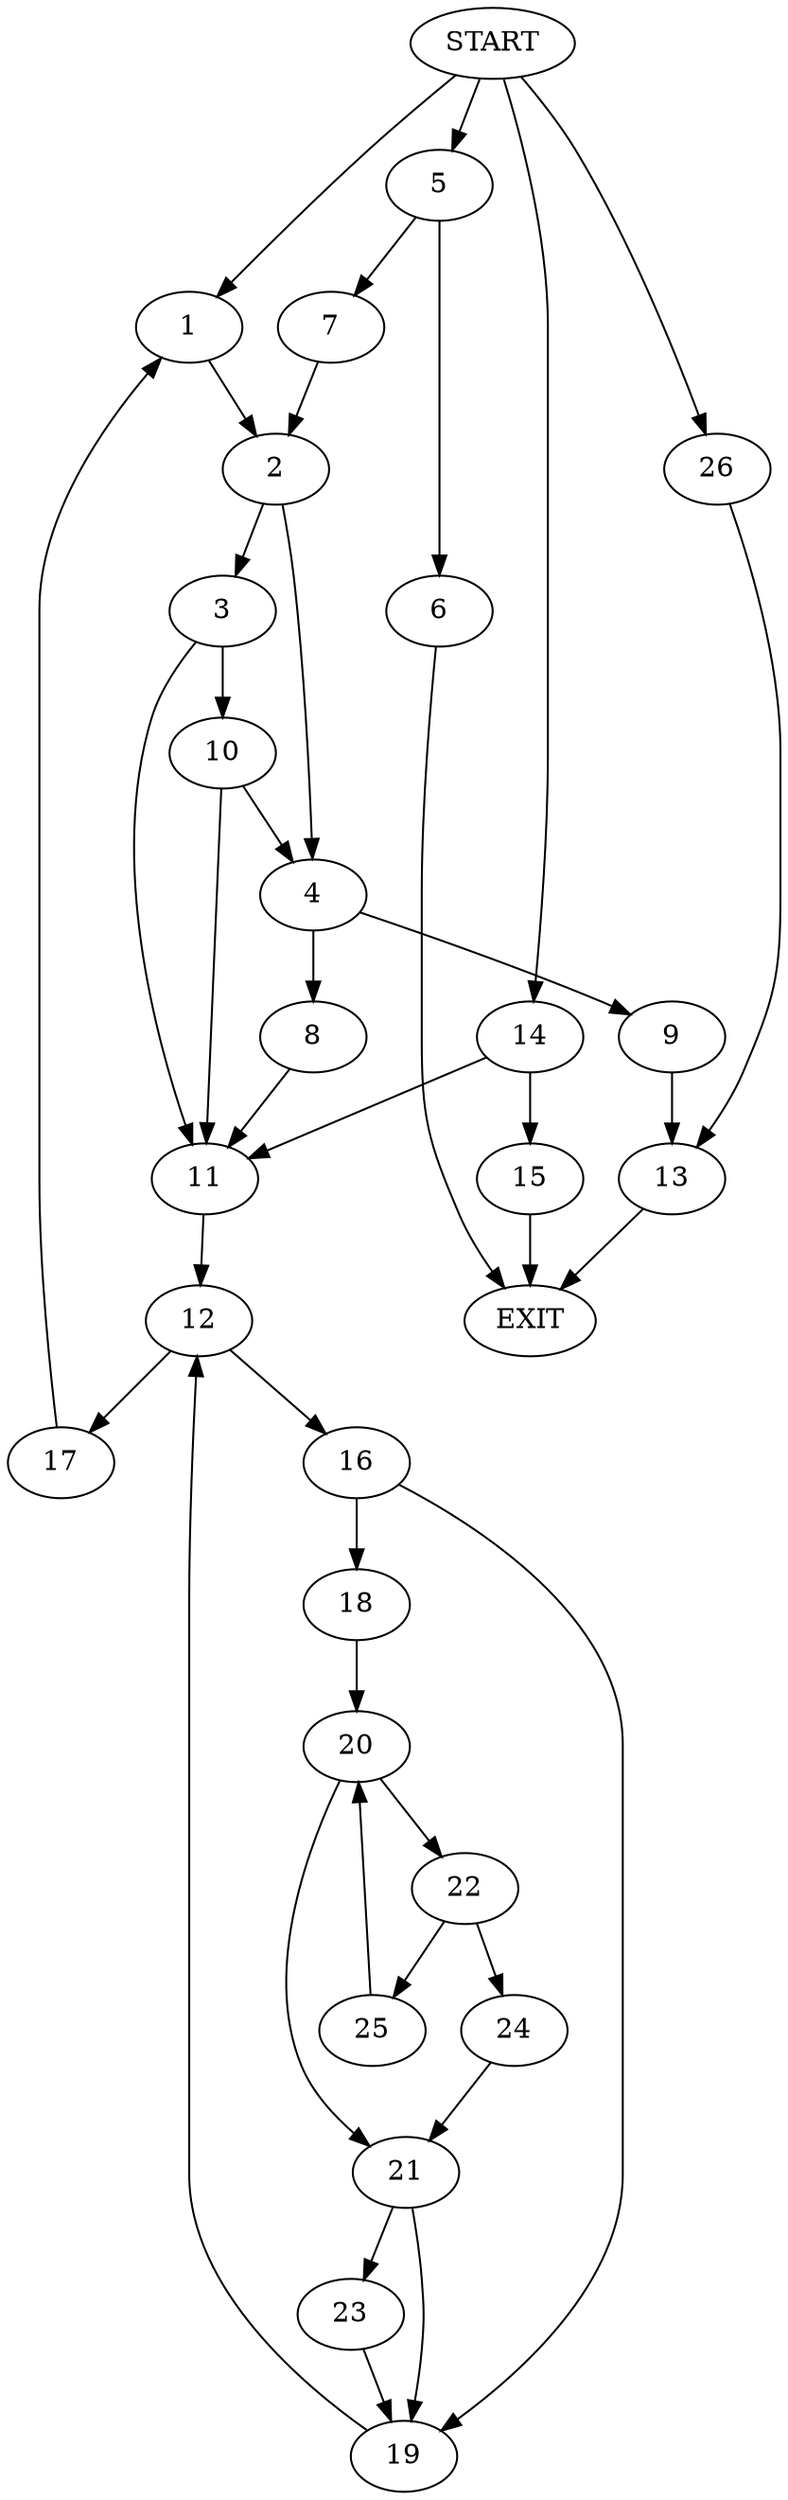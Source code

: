 digraph {
0 [label="START"]
27 [label="EXIT"]
0 -> 1
1 -> 2
2 -> 3
2 -> 4
0 -> 5
5 -> 6
5 -> 7
7 -> 2
6 -> 27
4 -> 8
4 -> 9
3 -> 10
3 -> 11
11 -> 12
10 -> 11
10 -> 4
8 -> 11
9 -> 13
13 -> 27
0 -> 14
14 -> 15
14 -> 11
15 -> 27
12 -> 16
12 -> 17
16 -> 18
16 -> 19
17 -> 1
19 -> 12
18 -> 20
20 -> 21
20 -> 22
21 -> 23
21 -> 19
22 -> 24
22 -> 25
24 -> 21
25 -> 20
23 -> 19
0 -> 26
26 -> 13
}
